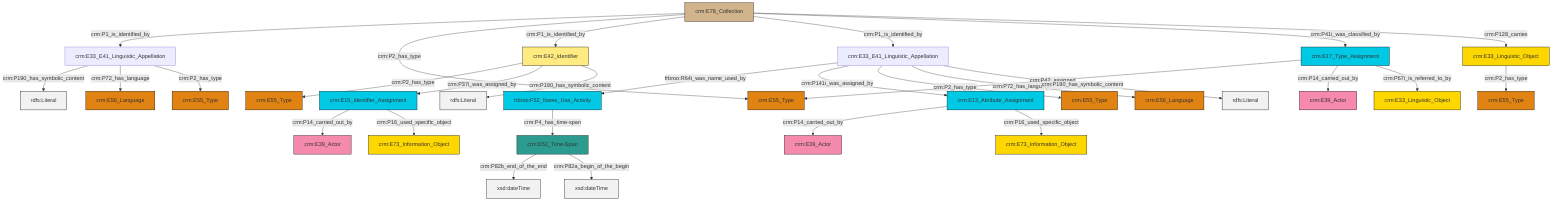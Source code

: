 graph TD
classDef Literal fill:#f2f2f2,stroke:#000000;
classDef CRM_Entity fill:#FFFFFF,stroke:#000000;
classDef Temporal_Entity fill:#00C9E6, stroke:#000000;
classDef Type fill:#E18312, stroke:#000000;
classDef Time-Span fill:#2C9C91, stroke:#000000;
classDef Appellation fill:#FFEB7F, stroke:#000000;
classDef Place fill:#008836, stroke:#000000;
classDef Persistent_Item fill:#B266B2, stroke:#000000;
classDef Conceptual_Object fill:#FFD700, stroke:#000000;
classDef Physical_Thing fill:#D2B48C, stroke:#000000;
classDef Actor fill:#f58aad, stroke:#000000;
classDef PC_Classes fill:#4ce600, stroke:#000000;
classDef Multi fill:#cccccc,stroke:#000000;

0["crm:E78_Collection"]:::Physical_Thing -->|crm:P1_is_identified_by| 1["crm:E33_E41_Linguistic_Appellation"]:::Default
2["crm:E33_E41_Linguistic_Appellation"]:::Default -->|frbroo:R64i_was_name_used_by| 3["frbroo:F52_Name_Use_Activity"]:::Temporal_Entity
0["crm:E78_Collection"]:::Physical_Thing -->|crm:P2_has_type| 6["crm:E55_Type"]:::Type
7["crm:E17_Type_Assignment"]:::Temporal_Entity -->|crm:P42_assigned| 6["crm:E55_Type"]:::Type
9["crm:E15_Identifier_Assignment"]:::Temporal_Entity -->|crm:P14_carried_out_by| 10["crm:E39_Actor"]:::Actor
11["crm:E42_Identifier"]:::Appellation -->|crm:P2_has_type| 12["crm:E55_Type"]:::Type
0["crm:E78_Collection"]:::Physical_Thing -->|crm:P1_is_identified_by| 11["crm:E42_Identifier"]:::Appellation
7["crm:E17_Type_Assignment"]:::Temporal_Entity -->|crm:P14_carried_out_by| 16["crm:E39_Actor"]:::Actor
1["crm:E33_E41_Linguistic_Appellation"]:::Default -->|crm:P190_has_symbolic_content| 17[rdfs:Literal]:::Literal
11["crm:E42_Identifier"]:::Appellation -->|crm:P37i_was_assigned_by| 9["crm:E15_Identifier_Assignment"]:::Temporal_Entity
2["crm:E33_E41_Linguistic_Appellation"]:::Default -->|crm:P141i_was_assigned_by| 23["crm:E13_Attribute_Assignment"]:::Temporal_Entity
0["crm:E78_Collection"]:::Physical_Thing -->|crm:P1_is_identified_by| 2["crm:E33_E41_Linguistic_Appellation"]:::Default
1["crm:E33_E41_Linguistic_Appellation"]:::Default -->|crm:P72_has_language| 19["crm:E56_Language"]:::Type
3["frbroo:F52_Name_Use_Activity"]:::Temporal_Entity -->|crm:P4_has_time-span| 37["crm:E52_Time-Span"]:::Time-Span
0["crm:E78_Collection"]:::Physical_Thing -->|crm:P41i_was_classified_by| 7["crm:E17_Type_Assignment"]:::Temporal_Entity
7["crm:E17_Type_Assignment"]:::Temporal_Entity -->|crm:P67i_is_referred_to_by| 39["crm:E33_Linguistic_Object"]:::Conceptual_Object
23["crm:E13_Attribute_Assignment"]:::Temporal_Entity -->|crm:P14_carried_out_by| 4["crm:E39_Actor"]:::Actor
23["crm:E13_Attribute_Assignment"]:::Temporal_Entity -->|crm:P16_used_specific_object| 24["crm:E73_Information_Object"]:::Conceptual_Object
9["crm:E15_Identifier_Assignment"]:::Temporal_Entity -->|crm:P16_used_specific_object| 29["crm:E73_Information_Object"]:::Conceptual_Object
37["crm:E52_Time-Span"]:::Time-Span -->|crm:P82b_end_of_the_end| 42[xsd:dateTime]:::Literal
33["crm:E33_Linguistic_Object"]:::Conceptual_Object -->|crm:P2_has_type| 43["crm:E55_Type"]:::Type
2["crm:E33_E41_Linguistic_Appellation"]:::Default -->|crm:P2_has_type| 31["crm:E55_Type"]:::Type
11["crm:E42_Identifier"]:::Appellation -->|crm:P190_has_symbolic_content| 44[rdfs:Literal]:::Literal
2["crm:E33_E41_Linguistic_Appellation"]:::Default -->|crm:P72_has_language| 21["crm:E56_Language"]:::Type
2["crm:E33_E41_Linguistic_Appellation"]:::Default -->|crm:P190_has_symbolic_content| 45[rdfs:Literal]:::Literal
0["crm:E78_Collection"]:::Physical_Thing -->|crm:P128_carries| 33["crm:E33_Linguistic_Object"]:::Conceptual_Object
1["crm:E33_E41_Linguistic_Appellation"]:::Default -->|crm:P2_has_type| 13["crm:E55_Type"]:::Type
37["crm:E52_Time-Span"]:::Time-Span -->|crm:P82a_begin_of_the_begin| 47[xsd:dateTime]:::Literal